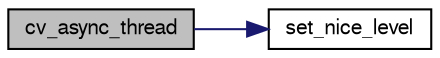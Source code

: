 digraph "cv_async_thread"
{
  edge [fontname="FreeSans",fontsize="10",labelfontname="FreeSans",labelfontsize="10"];
  node [fontname="FreeSans",fontsize="10",shape=record];
  rankdir="LR";
  Node1 [label="cv_async_thread",height=0.2,width=0.4,color="black", fillcolor="grey75", style="filled", fontcolor="black"];
  Node1 -> Node2 [color="midnightblue",fontsize="10",style="solid",fontname="FreeSans"];
  Node2 [label="set_nice_level",height=0.2,width=0.4,color="black", fillcolor="white", style="filled",URL="$rt__priority_8h.html#ad24a15cd8740f6a59aa1a3fd3f8c74bb"];
}
